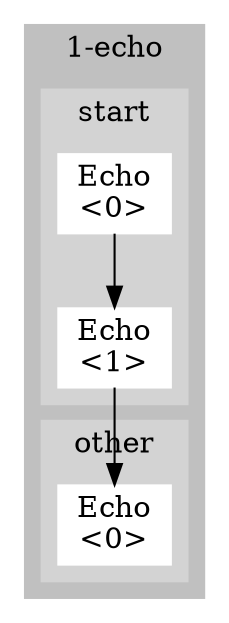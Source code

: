 digraph G {
	subgraph "cluster_1-echo" {
		style=filled;
		color=grey;
		label = "1-echo";

		subgraph "cluster_other" {
			style=filled;
			color=lightgrey;
			node [style=filled,color=white];
			"1-echo.other.0" [shape=rectangle, label="Echo\n<0>"]; 
			label = "other";
		}
		subgraph "cluster_start" {
			style=filled;
			color=lightgrey;
			node [style=filled,color=white];
			"1-echo.start.0" [shape=rectangle, label="Echo\n<0>"]; "1-echo.start.1" [shape=rectangle, label="Echo\n<1>"]; 
			label = "start";
		}
	}
"1-echo.start.0" -> "1-echo.start.1" [ xlabel="",]
"1-echo.start.1" -> "1-echo.other.0" [ xlabel="",]
}
